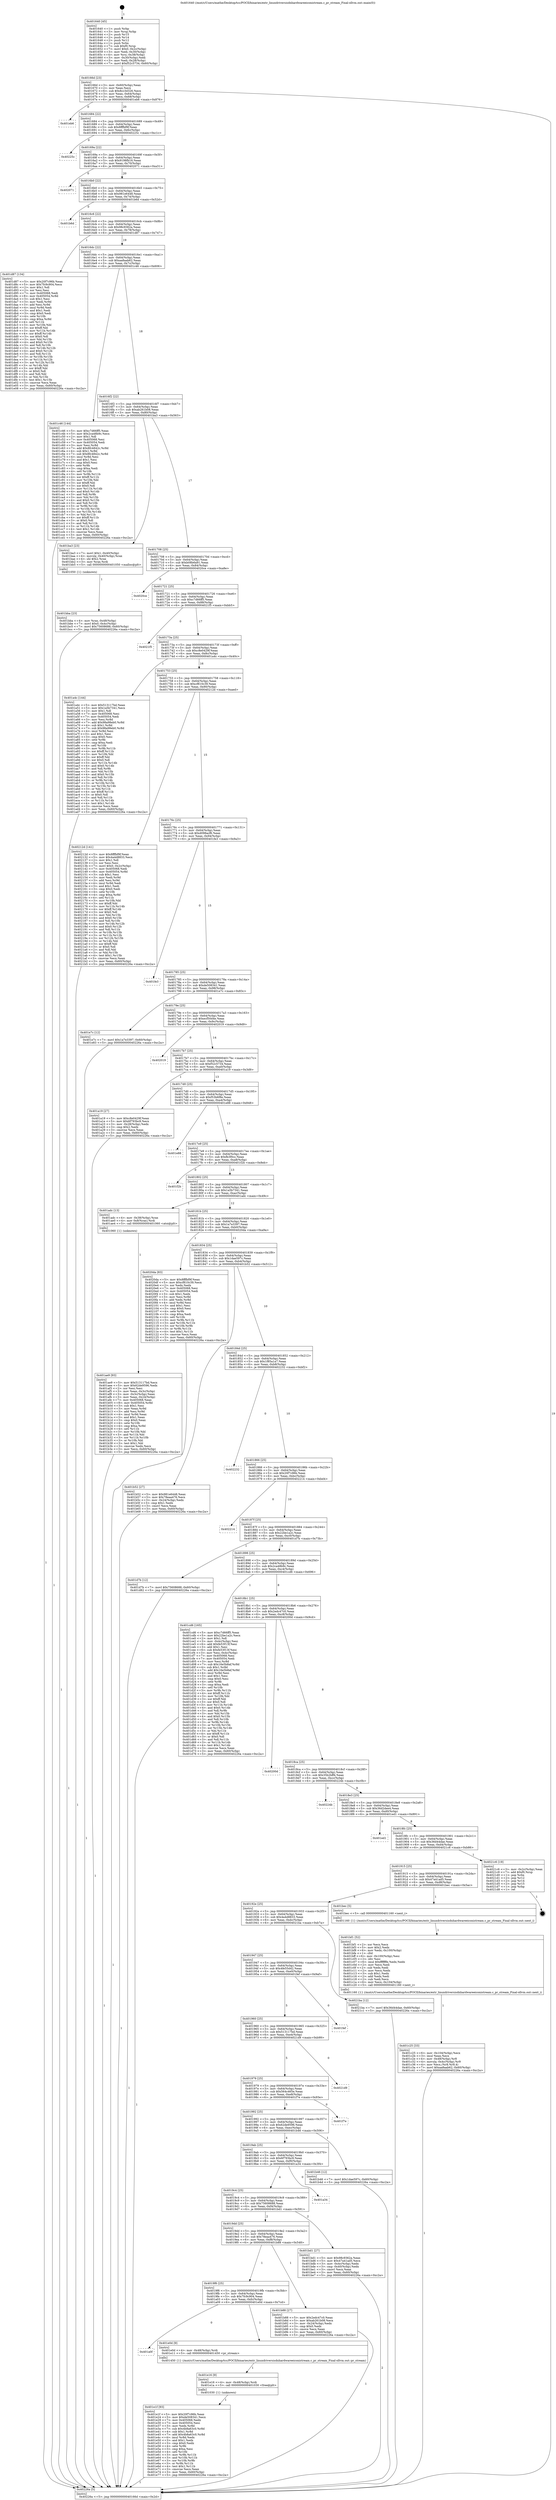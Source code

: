 digraph "0x401640" {
  label = "0x401640 (/mnt/c/Users/mathe/Desktop/tcc/POCII/binaries/extr_linuxdriversisdnhardwareeiconistream.c_pr_stream_Final-ollvm.out::main(0))"
  labelloc = "t"
  node[shape=record]

  Entry [label="",width=0.3,height=0.3,shape=circle,fillcolor=black,style=filled]
  "0x40166d" [label="{
     0x40166d [23]\l
     | [instrs]\l
     &nbsp;&nbsp;0x40166d \<+3\>: mov -0x60(%rbp),%eax\l
     &nbsp;&nbsp;0x401670 \<+2\>: mov %eax,%ecx\l
     &nbsp;&nbsp;0x401672 \<+6\>: sub $0x8cc3d326,%ecx\l
     &nbsp;&nbsp;0x401678 \<+3\>: mov %eax,-0x64(%rbp)\l
     &nbsp;&nbsp;0x40167b \<+3\>: mov %ecx,-0x68(%rbp)\l
     &nbsp;&nbsp;0x40167e \<+6\>: je 0000000000401eb6 \<main+0x876\>\l
  }"]
  "0x401eb6" [label="{
     0x401eb6\l
  }", style=dashed]
  "0x401684" [label="{
     0x401684 [22]\l
     | [instrs]\l
     &nbsp;&nbsp;0x401684 \<+5\>: jmp 0000000000401689 \<main+0x49\>\l
     &nbsp;&nbsp;0x401689 \<+3\>: mov -0x64(%rbp),%eax\l
     &nbsp;&nbsp;0x40168c \<+5\>: sub $0x8fffbf9f,%eax\l
     &nbsp;&nbsp;0x401691 \<+3\>: mov %eax,-0x6c(%rbp)\l
     &nbsp;&nbsp;0x401694 \<+6\>: je 000000000040225c \<main+0xc1c\>\l
  }"]
  Exit [label="",width=0.3,height=0.3,shape=circle,fillcolor=black,style=filled,peripheries=2]
  "0x40225c" [label="{
     0x40225c\l
  }", style=dashed]
  "0x40169a" [label="{
     0x40169a [22]\l
     | [instrs]\l
     &nbsp;&nbsp;0x40169a \<+5\>: jmp 000000000040169f \<main+0x5f\>\l
     &nbsp;&nbsp;0x40169f \<+3\>: mov -0x64(%rbp),%eax\l
     &nbsp;&nbsp;0x4016a2 \<+5\>: sub $0x9198fb16,%eax\l
     &nbsp;&nbsp;0x4016a7 \<+3\>: mov %eax,-0x70(%rbp)\l
     &nbsp;&nbsp;0x4016aa \<+6\>: je 0000000000402071 \<main+0xa31\>\l
  }"]
  "0x401e1f" [label="{
     0x401e1f [93]\l
     | [instrs]\l
     &nbsp;&nbsp;0x401e1f \<+5\>: mov $0x20f7c96b,%eax\l
     &nbsp;&nbsp;0x401e24 \<+5\>: mov $0xde508341,%ecx\l
     &nbsp;&nbsp;0x401e29 \<+7\>: mov 0x405068,%edx\l
     &nbsp;&nbsp;0x401e30 \<+7\>: mov 0x405054,%esi\l
     &nbsp;&nbsp;0x401e37 \<+3\>: mov %edx,%r8d\l
     &nbsp;&nbsp;0x401e3a \<+7\>: sub $0x4b8a63c0,%r8d\l
     &nbsp;&nbsp;0x401e41 \<+4\>: sub $0x1,%r8d\l
     &nbsp;&nbsp;0x401e45 \<+7\>: add $0x4b8a63c0,%r8d\l
     &nbsp;&nbsp;0x401e4c \<+4\>: imul %r8d,%edx\l
     &nbsp;&nbsp;0x401e50 \<+3\>: and $0x1,%edx\l
     &nbsp;&nbsp;0x401e53 \<+3\>: cmp $0x0,%edx\l
     &nbsp;&nbsp;0x401e56 \<+4\>: sete %r9b\l
     &nbsp;&nbsp;0x401e5a \<+3\>: cmp $0xa,%esi\l
     &nbsp;&nbsp;0x401e5d \<+4\>: setl %r10b\l
     &nbsp;&nbsp;0x401e61 \<+3\>: mov %r9b,%r11b\l
     &nbsp;&nbsp;0x401e64 \<+3\>: and %r10b,%r11b\l
     &nbsp;&nbsp;0x401e67 \<+3\>: xor %r10b,%r9b\l
     &nbsp;&nbsp;0x401e6a \<+3\>: or %r9b,%r11b\l
     &nbsp;&nbsp;0x401e6d \<+4\>: test $0x1,%r11b\l
     &nbsp;&nbsp;0x401e71 \<+3\>: cmovne %ecx,%eax\l
     &nbsp;&nbsp;0x401e74 \<+3\>: mov %eax,-0x60(%rbp)\l
     &nbsp;&nbsp;0x401e77 \<+5\>: jmp 000000000040226a \<main+0xc2a\>\l
  }"]
  "0x402071" [label="{
     0x402071\l
  }", style=dashed]
  "0x4016b0" [label="{
     0x4016b0 [22]\l
     | [instrs]\l
     &nbsp;&nbsp;0x4016b0 \<+5\>: jmp 00000000004016b5 \<main+0x75\>\l
     &nbsp;&nbsp;0x4016b5 \<+3\>: mov -0x64(%rbp),%eax\l
     &nbsp;&nbsp;0x4016b8 \<+5\>: sub $0x981e6448,%eax\l
     &nbsp;&nbsp;0x4016bd \<+3\>: mov %eax,-0x74(%rbp)\l
     &nbsp;&nbsp;0x4016c0 \<+6\>: je 0000000000401b6d \<main+0x52d\>\l
  }"]
  "0x401e16" [label="{
     0x401e16 [9]\l
     | [instrs]\l
     &nbsp;&nbsp;0x401e16 \<+4\>: mov -0x48(%rbp),%rdi\l
     &nbsp;&nbsp;0x401e1a \<+5\>: call 0000000000401030 \<free@plt\>\l
     | [calls]\l
     &nbsp;&nbsp;0x401030 \{1\} (unknown)\l
  }"]
  "0x401b6d" [label="{
     0x401b6d\l
  }", style=dashed]
  "0x4016c6" [label="{
     0x4016c6 [22]\l
     | [instrs]\l
     &nbsp;&nbsp;0x4016c6 \<+5\>: jmp 00000000004016cb \<main+0x8b\>\l
     &nbsp;&nbsp;0x4016cb \<+3\>: mov -0x64(%rbp),%eax\l
     &nbsp;&nbsp;0x4016ce \<+5\>: sub $0x98c9362a,%eax\l
     &nbsp;&nbsp;0x4016d3 \<+3\>: mov %eax,-0x78(%rbp)\l
     &nbsp;&nbsp;0x4016d6 \<+6\>: je 0000000000401d87 \<main+0x747\>\l
  }"]
  "0x401a0f" [label="{
     0x401a0f\l
  }", style=dashed]
  "0x401d87" [label="{
     0x401d87 [134]\l
     | [instrs]\l
     &nbsp;&nbsp;0x401d87 \<+5\>: mov $0x20f7c96b,%eax\l
     &nbsp;&nbsp;0x401d8c \<+5\>: mov $0x7fc9c904,%ecx\l
     &nbsp;&nbsp;0x401d91 \<+2\>: mov $0x1,%dl\l
     &nbsp;&nbsp;0x401d93 \<+2\>: xor %esi,%esi\l
     &nbsp;&nbsp;0x401d95 \<+7\>: mov 0x405068,%edi\l
     &nbsp;&nbsp;0x401d9c \<+8\>: mov 0x405054,%r8d\l
     &nbsp;&nbsp;0x401da4 \<+3\>: sub $0x1,%esi\l
     &nbsp;&nbsp;0x401da7 \<+3\>: mov %edi,%r9d\l
     &nbsp;&nbsp;0x401daa \<+3\>: add %esi,%r9d\l
     &nbsp;&nbsp;0x401dad \<+4\>: imul %r9d,%edi\l
     &nbsp;&nbsp;0x401db1 \<+3\>: and $0x1,%edi\l
     &nbsp;&nbsp;0x401db4 \<+3\>: cmp $0x0,%edi\l
     &nbsp;&nbsp;0x401db7 \<+4\>: sete %r10b\l
     &nbsp;&nbsp;0x401dbb \<+4\>: cmp $0xa,%r8d\l
     &nbsp;&nbsp;0x401dbf \<+4\>: setl %r11b\l
     &nbsp;&nbsp;0x401dc3 \<+3\>: mov %r10b,%bl\l
     &nbsp;&nbsp;0x401dc6 \<+3\>: xor $0xff,%bl\l
     &nbsp;&nbsp;0x401dc9 \<+3\>: mov %r11b,%r14b\l
     &nbsp;&nbsp;0x401dcc \<+4\>: xor $0xff,%r14b\l
     &nbsp;&nbsp;0x401dd0 \<+3\>: xor $0x0,%dl\l
     &nbsp;&nbsp;0x401dd3 \<+3\>: mov %bl,%r15b\l
     &nbsp;&nbsp;0x401dd6 \<+4\>: and $0x0,%r15b\l
     &nbsp;&nbsp;0x401dda \<+3\>: and %dl,%r10b\l
     &nbsp;&nbsp;0x401ddd \<+3\>: mov %r14b,%r12b\l
     &nbsp;&nbsp;0x401de0 \<+4\>: and $0x0,%r12b\l
     &nbsp;&nbsp;0x401de4 \<+3\>: and %dl,%r11b\l
     &nbsp;&nbsp;0x401de7 \<+3\>: or %r10b,%r15b\l
     &nbsp;&nbsp;0x401dea \<+3\>: or %r11b,%r12b\l
     &nbsp;&nbsp;0x401ded \<+3\>: xor %r12b,%r15b\l
     &nbsp;&nbsp;0x401df0 \<+3\>: or %r14b,%bl\l
     &nbsp;&nbsp;0x401df3 \<+3\>: xor $0xff,%bl\l
     &nbsp;&nbsp;0x401df6 \<+3\>: or $0x0,%dl\l
     &nbsp;&nbsp;0x401df9 \<+2\>: and %dl,%bl\l
     &nbsp;&nbsp;0x401dfb \<+3\>: or %bl,%r15b\l
     &nbsp;&nbsp;0x401dfe \<+4\>: test $0x1,%r15b\l
     &nbsp;&nbsp;0x401e02 \<+3\>: cmovne %ecx,%eax\l
     &nbsp;&nbsp;0x401e05 \<+3\>: mov %eax,-0x60(%rbp)\l
     &nbsp;&nbsp;0x401e08 \<+5\>: jmp 000000000040226a \<main+0xc2a\>\l
  }"]
  "0x4016dc" [label="{
     0x4016dc [22]\l
     | [instrs]\l
     &nbsp;&nbsp;0x4016dc \<+5\>: jmp 00000000004016e1 \<main+0xa1\>\l
     &nbsp;&nbsp;0x4016e1 \<+3\>: mov -0x64(%rbp),%eax\l
     &nbsp;&nbsp;0x4016e4 \<+5\>: sub $0xaa8aab62,%eax\l
     &nbsp;&nbsp;0x4016e9 \<+3\>: mov %eax,-0x7c(%rbp)\l
     &nbsp;&nbsp;0x4016ec \<+6\>: je 0000000000401c46 \<main+0x606\>\l
  }"]
  "0x401e0d" [label="{
     0x401e0d [9]\l
     | [instrs]\l
     &nbsp;&nbsp;0x401e0d \<+4\>: mov -0x48(%rbp),%rdi\l
     &nbsp;&nbsp;0x401e11 \<+5\>: call 0000000000401450 \<pr_stream\>\l
     | [calls]\l
     &nbsp;&nbsp;0x401450 \{1\} (/mnt/c/Users/mathe/Desktop/tcc/POCII/binaries/extr_linuxdriversisdnhardwareeiconistream.c_pr_stream_Final-ollvm.out::pr_stream)\l
  }"]
  "0x401c46" [label="{
     0x401c46 [144]\l
     | [instrs]\l
     &nbsp;&nbsp;0x401c46 \<+5\>: mov $0xc7d66ff5,%eax\l
     &nbsp;&nbsp;0x401c4b \<+5\>: mov $0x2ca48b9c,%ecx\l
     &nbsp;&nbsp;0x401c50 \<+2\>: mov $0x1,%dl\l
     &nbsp;&nbsp;0x401c52 \<+7\>: mov 0x405068,%esi\l
     &nbsp;&nbsp;0x401c59 \<+7\>: mov 0x405054,%edi\l
     &nbsp;&nbsp;0x401c60 \<+3\>: mov %esi,%r8d\l
     &nbsp;&nbsp;0x401c63 \<+7\>: add $0x8fc4842c,%r8d\l
     &nbsp;&nbsp;0x401c6a \<+4\>: sub $0x1,%r8d\l
     &nbsp;&nbsp;0x401c6e \<+7\>: sub $0x8fc4842c,%r8d\l
     &nbsp;&nbsp;0x401c75 \<+4\>: imul %r8d,%esi\l
     &nbsp;&nbsp;0x401c79 \<+3\>: and $0x1,%esi\l
     &nbsp;&nbsp;0x401c7c \<+3\>: cmp $0x0,%esi\l
     &nbsp;&nbsp;0x401c7f \<+4\>: sete %r9b\l
     &nbsp;&nbsp;0x401c83 \<+3\>: cmp $0xa,%edi\l
     &nbsp;&nbsp;0x401c86 \<+4\>: setl %r10b\l
     &nbsp;&nbsp;0x401c8a \<+3\>: mov %r9b,%r11b\l
     &nbsp;&nbsp;0x401c8d \<+4\>: xor $0xff,%r11b\l
     &nbsp;&nbsp;0x401c91 \<+3\>: mov %r10b,%bl\l
     &nbsp;&nbsp;0x401c94 \<+3\>: xor $0xff,%bl\l
     &nbsp;&nbsp;0x401c97 \<+3\>: xor $0x0,%dl\l
     &nbsp;&nbsp;0x401c9a \<+3\>: mov %r11b,%r14b\l
     &nbsp;&nbsp;0x401c9d \<+4\>: and $0x0,%r14b\l
     &nbsp;&nbsp;0x401ca1 \<+3\>: and %dl,%r9b\l
     &nbsp;&nbsp;0x401ca4 \<+3\>: mov %bl,%r15b\l
     &nbsp;&nbsp;0x401ca7 \<+4\>: and $0x0,%r15b\l
     &nbsp;&nbsp;0x401cab \<+3\>: and %dl,%r10b\l
     &nbsp;&nbsp;0x401cae \<+3\>: or %r9b,%r14b\l
     &nbsp;&nbsp;0x401cb1 \<+3\>: or %r10b,%r15b\l
     &nbsp;&nbsp;0x401cb4 \<+3\>: xor %r15b,%r14b\l
     &nbsp;&nbsp;0x401cb7 \<+3\>: or %bl,%r11b\l
     &nbsp;&nbsp;0x401cba \<+4\>: xor $0xff,%r11b\l
     &nbsp;&nbsp;0x401cbe \<+3\>: or $0x0,%dl\l
     &nbsp;&nbsp;0x401cc1 \<+3\>: and %dl,%r11b\l
     &nbsp;&nbsp;0x401cc4 \<+3\>: or %r11b,%r14b\l
     &nbsp;&nbsp;0x401cc7 \<+4\>: test $0x1,%r14b\l
     &nbsp;&nbsp;0x401ccb \<+3\>: cmovne %ecx,%eax\l
     &nbsp;&nbsp;0x401cce \<+3\>: mov %eax,-0x60(%rbp)\l
     &nbsp;&nbsp;0x401cd1 \<+5\>: jmp 000000000040226a \<main+0xc2a\>\l
  }"]
  "0x4016f2" [label="{
     0x4016f2 [22]\l
     | [instrs]\l
     &nbsp;&nbsp;0x4016f2 \<+5\>: jmp 00000000004016f7 \<main+0xb7\>\l
     &nbsp;&nbsp;0x4016f7 \<+3\>: mov -0x64(%rbp),%eax\l
     &nbsp;&nbsp;0x4016fa \<+5\>: sub $0xab261b08,%eax\l
     &nbsp;&nbsp;0x4016ff \<+3\>: mov %eax,-0x80(%rbp)\l
     &nbsp;&nbsp;0x401702 \<+6\>: je 0000000000401ba3 \<main+0x563\>\l
  }"]
  "0x401c25" [label="{
     0x401c25 [33]\l
     | [instrs]\l
     &nbsp;&nbsp;0x401c25 \<+6\>: mov -0x104(%rbp),%ecx\l
     &nbsp;&nbsp;0x401c2b \<+3\>: imul %eax,%ecx\l
     &nbsp;&nbsp;0x401c2e \<+4\>: mov -0x48(%rbp),%r8\l
     &nbsp;&nbsp;0x401c32 \<+4\>: movslq -0x4c(%rbp),%r9\l
     &nbsp;&nbsp;0x401c36 \<+4\>: mov %ecx,(%r8,%r9,4)\l
     &nbsp;&nbsp;0x401c3a \<+7\>: movl $0xaa8aab62,-0x60(%rbp)\l
     &nbsp;&nbsp;0x401c41 \<+5\>: jmp 000000000040226a \<main+0xc2a\>\l
  }"]
  "0x401ba3" [label="{
     0x401ba3 [23]\l
     | [instrs]\l
     &nbsp;&nbsp;0x401ba3 \<+7\>: movl $0x1,-0x40(%rbp)\l
     &nbsp;&nbsp;0x401baa \<+4\>: movslq -0x40(%rbp),%rax\l
     &nbsp;&nbsp;0x401bae \<+4\>: shl $0x2,%rax\l
     &nbsp;&nbsp;0x401bb2 \<+3\>: mov %rax,%rdi\l
     &nbsp;&nbsp;0x401bb5 \<+5\>: call 0000000000401050 \<malloc@plt\>\l
     | [calls]\l
     &nbsp;&nbsp;0x401050 \{1\} (unknown)\l
  }"]
  "0x401708" [label="{
     0x401708 [25]\l
     | [instrs]\l
     &nbsp;&nbsp;0x401708 \<+5\>: jmp 000000000040170d \<main+0xcd\>\l
     &nbsp;&nbsp;0x40170d \<+3\>: mov -0x64(%rbp),%eax\l
     &nbsp;&nbsp;0x401710 \<+5\>: sub $0xb08b6a91,%eax\l
     &nbsp;&nbsp;0x401715 \<+6\>: mov %eax,-0x84(%rbp)\l
     &nbsp;&nbsp;0x40171b \<+6\>: je 00000000004020ce \<main+0xa8e\>\l
  }"]
  "0x401bf1" [label="{
     0x401bf1 [52]\l
     | [instrs]\l
     &nbsp;&nbsp;0x401bf1 \<+2\>: xor %ecx,%ecx\l
     &nbsp;&nbsp;0x401bf3 \<+5\>: mov $0x2,%edx\l
     &nbsp;&nbsp;0x401bf8 \<+6\>: mov %edx,-0x100(%rbp)\l
     &nbsp;&nbsp;0x401bfe \<+1\>: cltd\l
     &nbsp;&nbsp;0x401bff \<+6\>: mov -0x100(%rbp),%esi\l
     &nbsp;&nbsp;0x401c05 \<+2\>: idiv %esi\l
     &nbsp;&nbsp;0x401c07 \<+6\>: imul $0xfffffffe,%edx,%edx\l
     &nbsp;&nbsp;0x401c0d \<+2\>: mov %ecx,%edi\l
     &nbsp;&nbsp;0x401c0f \<+2\>: sub %edx,%edi\l
     &nbsp;&nbsp;0x401c11 \<+2\>: mov %ecx,%edx\l
     &nbsp;&nbsp;0x401c13 \<+3\>: sub $0x1,%edx\l
     &nbsp;&nbsp;0x401c16 \<+2\>: add %edx,%edi\l
     &nbsp;&nbsp;0x401c18 \<+2\>: sub %edi,%ecx\l
     &nbsp;&nbsp;0x401c1a \<+6\>: mov %ecx,-0x104(%rbp)\l
     &nbsp;&nbsp;0x401c20 \<+5\>: call 0000000000401160 \<next_i\>\l
     | [calls]\l
     &nbsp;&nbsp;0x401160 \{1\} (/mnt/c/Users/mathe/Desktop/tcc/POCII/binaries/extr_linuxdriversisdnhardwareeiconistream.c_pr_stream_Final-ollvm.out::next_i)\l
  }"]
  "0x4020ce" [label="{
     0x4020ce\l
  }", style=dashed]
  "0x401721" [label="{
     0x401721 [25]\l
     | [instrs]\l
     &nbsp;&nbsp;0x401721 \<+5\>: jmp 0000000000401726 \<main+0xe6\>\l
     &nbsp;&nbsp;0x401726 \<+3\>: mov -0x64(%rbp),%eax\l
     &nbsp;&nbsp;0x401729 \<+5\>: sub $0xc7d66ff5,%eax\l
     &nbsp;&nbsp;0x40172e \<+6\>: mov %eax,-0x88(%rbp)\l
     &nbsp;&nbsp;0x401734 \<+6\>: je 00000000004021f5 \<main+0xbb5\>\l
  }"]
  "0x401bba" [label="{
     0x401bba [23]\l
     | [instrs]\l
     &nbsp;&nbsp;0x401bba \<+4\>: mov %rax,-0x48(%rbp)\l
     &nbsp;&nbsp;0x401bbe \<+7\>: movl $0x0,-0x4c(%rbp)\l
     &nbsp;&nbsp;0x401bc5 \<+7\>: movl $0x75608688,-0x60(%rbp)\l
     &nbsp;&nbsp;0x401bcc \<+5\>: jmp 000000000040226a \<main+0xc2a\>\l
  }"]
  "0x4021f5" [label="{
     0x4021f5\l
  }", style=dashed]
  "0x40173a" [label="{
     0x40173a [25]\l
     | [instrs]\l
     &nbsp;&nbsp;0x40173a \<+5\>: jmp 000000000040173f \<main+0xff\>\l
     &nbsp;&nbsp;0x40173f \<+3\>: mov -0x64(%rbp),%eax\l
     &nbsp;&nbsp;0x401742 \<+5\>: sub $0xc8e0429f,%eax\l
     &nbsp;&nbsp;0x401747 \<+6\>: mov %eax,-0x8c(%rbp)\l
     &nbsp;&nbsp;0x40174d \<+6\>: je 0000000000401a4c \<main+0x40c\>\l
  }"]
  "0x4019f6" [label="{
     0x4019f6 [25]\l
     | [instrs]\l
     &nbsp;&nbsp;0x4019f6 \<+5\>: jmp 00000000004019fb \<main+0x3bb\>\l
     &nbsp;&nbsp;0x4019fb \<+3\>: mov -0x64(%rbp),%eax\l
     &nbsp;&nbsp;0x4019fe \<+5\>: sub $0x7fc9c904,%eax\l
     &nbsp;&nbsp;0x401a03 \<+6\>: mov %eax,-0xfc(%rbp)\l
     &nbsp;&nbsp;0x401a09 \<+6\>: je 0000000000401e0d \<main+0x7cd\>\l
  }"]
  "0x401a4c" [label="{
     0x401a4c [144]\l
     | [instrs]\l
     &nbsp;&nbsp;0x401a4c \<+5\>: mov $0x513117bd,%eax\l
     &nbsp;&nbsp;0x401a51 \<+5\>: mov $0x1a5b7341,%ecx\l
     &nbsp;&nbsp;0x401a56 \<+2\>: mov $0x1,%dl\l
     &nbsp;&nbsp;0x401a58 \<+7\>: mov 0x405068,%esi\l
     &nbsp;&nbsp;0x401a5f \<+7\>: mov 0x405054,%edi\l
     &nbsp;&nbsp;0x401a66 \<+3\>: mov %esi,%r8d\l
     &nbsp;&nbsp;0x401a69 \<+7\>: add $0x98a98eb0,%r8d\l
     &nbsp;&nbsp;0x401a70 \<+4\>: sub $0x1,%r8d\l
     &nbsp;&nbsp;0x401a74 \<+7\>: sub $0x98a98eb0,%r8d\l
     &nbsp;&nbsp;0x401a7b \<+4\>: imul %r8d,%esi\l
     &nbsp;&nbsp;0x401a7f \<+3\>: and $0x1,%esi\l
     &nbsp;&nbsp;0x401a82 \<+3\>: cmp $0x0,%esi\l
     &nbsp;&nbsp;0x401a85 \<+4\>: sete %r9b\l
     &nbsp;&nbsp;0x401a89 \<+3\>: cmp $0xa,%edi\l
     &nbsp;&nbsp;0x401a8c \<+4\>: setl %r10b\l
     &nbsp;&nbsp;0x401a90 \<+3\>: mov %r9b,%r11b\l
     &nbsp;&nbsp;0x401a93 \<+4\>: xor $0xff,%r11b\l
     &nbsp;&nbsp;0x401a97 \<+3\>: mov %r10b,%bl\l
     &nbsp;&nbsp;0x401a9a \<+3\>: xor $0xff,%bl\l
     &nbsp;&nbsp;0x401a9d \<+3\>: xor $0x0,%dl\l
     &nbsp;&nbsp;0x401aa0 \<+3\>: mov %r11b,%r14b\l
     &nbsp;&nbsp;0x401aa3 \<+4\>: and $0x0,%r14b\l
     &nbsp;&nbsp;0x401aa7 \<+3\>: and %dl,%r9b\l
     &nbsp;&nbsp;0x401aaa \<+3\>: mov %bl,%r15b\l
     &nbsp;&nbsp;0x401aad \<+4\>: and $0x0,%r15b\l
     &nbsp;&nbsp;0x401ab1 \<+3\>: and %dl,%r10b\l
     &nbsp;&nbsp;0x401ab4 \<+3\>: or %r9b,%r14b\l
     &nbsp;&nbsp;0x401ab7 \<+3\>: or %r10b,%r15b\l
     &nbsp;&nbsp;0x401aba \<+3\>: xor %r15b,%r14b\l
     &nbsp;&nbsp;0x401abd \<+3\>: or %bl,%r11b\l
     &nbsp;&nbsp;0x401ac0 \<+4\>: xor $0xff,%r11b\l
     &nbsp;&nbsp;0x401ac4 \<+3\>: or $0x0,%dl\l
     &nbsp;&nbsp;0x401ac7 \<+3\>: and %dl,%r11b\l
     &nbsp;&nbsp;0x401aca \<+3\>: or %r11b,%r14b\l
     &nbsp;&nbsp;0x401acd \<+4\>: test $0x1,%r14b\l
     &nbsp;&nbsp;0x401ad1 \<+3\>: cmovne %ecx,%eax\l
     &nbsp;&nbsp;0x401ad4 \<+3\>: mov %eax,-0x60(%rbp)\l
     &nbsp;&nbsp;0x401ad7 \<+5\>: jmp 000000000040226a \<main+0xc2a\>\l
  }"]
  "0x401753" [label="{
     0x401753 [25]\l
     | [instrs]\l
     &nbsp;&nbsp;0x401753 \<+5\>: jmp 0000000000401758 \<main+0x118\>\l
     &nbsp;&nbsp;0x401758 \<+3\>: mov -0x64(%rbp),%eax\l
     &nbsp;&nbsp;0x40175b \<+5\>: sub $0xcf810c39,%eax\l
     &nbsp;&nbsp;0x401760 \<+6\>: mov %eax,-0x90(%rbp)\l
     &nbsp;&nbsp;0x401766 \<+6\>: je 000000000040212d \<main+0xaed\>\l
  }"]
  "0x401b88" [label="{
     0x401b88 [27]\l
     | [instrs]\l
     &nbsp;&nbsp;0x401b88 \<+5\>: mov $0x2edc47c0,%eax\l
     &nbsp;&nbsp;0x401b8d \<+5\>: mov $0xab261b08,%ecx\l
     &nbsp;&nbsp;0x401b92 \<+3\>: mov -0x24(%rbp),%edx\l
     &nbsp;&nbsp;0x401b95 \<+3\>: cmp $0x0,%edx\l
     &nbsp;&nbsp;0x401b98 \<+3\>: cmove %ecx,%eax\l
     &nbsp;&nbsp;0x401b9b \<+3\>: mov %eax,-0x60(%rbp)\l
     &nbsp;&nbsp;0x401b9e \<+5\>: jmp 000000000040226a \<main+0xc2a\>\l
  }"]
  "0x40212d" [label="{
     0x40212d [141]\l
     | [instrs]\l
     &nbsp;&nbsp;0x40212d \<+5\>: mov $0x8fffbf9f,%eax\l
     &nbsp;&nbsp;0x402132 \<+5\>: mov $0x4a4d8833,%ecx\l
     &nbsp;&nbsp;0x402137 \<+2\>: mov $0x1,%dl\l
     &nbsp;&nbsp;0x402139 \<+2\>: xor %esi,%esi\l
     &nbsp;&nbsp;0x40213b \<+7\>: movl $0x0,-0x2c(%rbp)\l
     &nbsp;&nbsp;0x402142 \<+7\>: mov 0x405068,%edi\l
     &nbsp;&nbsp;0x402149 \<+8\>: mov 0x405054,%r8d\l
     &nbsp;&nbsp;0x402151 \<+3\>: sub $0x1,%esi\l
     &nbsp;&nbsp;0x402154 \<+3\>: mov %edi,%r9d\l
     &nbsp;&nbsp;0x402157 \<+3\>: add %esi,%r9d\l
     &nbsp;&nbsp;0x40215a \<+4\>: imul %r9d,%edi\l
     &nbsp;&nbsp;0x40215e \<+3\>: and $0x1,%edi\l
     &nbsp;&nbsp;0x402161 \<+3\>: cmp $0x0,%edi\l
     &nbsp;&nbsp;0x402164 \<+4\>: sete %r10b\l
     &nbsp;&nbsp;0x402168 \<+4\>: cmp $0xa,%r8d\l
     &nbsp;&nbsp;0x40216c \<+4\>: setl %r11b\l
     &nbsp;&nbsp;0x402170 \<+3\>: mov %r10b,%bl\l
     &nbsp;&nbsp;0x402173 \<+3\>: xor $0xff,%bl\l
     &nbsp;&nbsp;0x402176 \<+3\>: mov %r11b,%r14b\l
     &nbsp;&nbsp;0x402179 \<+4\>: xor $0xff,%r14b\l
     &nbsp;&nbsp;0x40217d \<+3\>: xor $0x0,%dl\l
     &nbsp;&nbsp;0x402180 \<+3\>: mov %bl,%r15b\l
     &nbsp;&nbsp;0x402183 \<+4\>: and $0x0,%r15b\l
     &nbsp;&nbsp;0x402187 \<+3\>: and %dl,%r10b\l
     &nbsp;&nbsp;0x40218a \<+3\>: mov %r14b,%r12b\l
     &nbsp;&nbsp;0x40218d \<+4\>: and $0x0,%r12b\l
     &nbsp;&nbsp;0x402191 \<+3\>: and %dl,%r11b\l
     &nbsp;&nbsp;0x402194 \<+3\>: or %r10b,%r15b\l
     &nbsp;&nbsp;0x402197 \<+3\>: or %r11b,%r12b\l
     &nbsp;&nbsp;0x40219a \<+3\>: xor %r12b,%r15b\l
     &nbsp;&nbsp;0x40219d \<+3\>: or %r14b,%bl\l
     &nbsp;&nbsp;0x4021a0 \<+3\>: xor $0xff,%bl\l
     &nbsp;&nbsp;0x4021a3 \<+3\>: or $0x0,%dl\l
     &nbsp;&nbsp;0x4021a6 \<+2\>: and %dl,%bl\l
     &nbsp;&nbsp;0x4021a8 \<+3\>: or %bl,%r15b\l
     &nbsp;&nbsp;0x4021ab \<+4\>: test $0x1,%r15b\l
     &nbsp;&nbsp;0x4021af \<+3\>: cmovne %ecx,%eax\l
     &nbsp;&nbsp;0x4021b2 \<+3\>: mov %eax,-0x60(%rbp)\l
     &nbsp;&nbsp;0x4021b5 \<+5\>: jmp 000000000040226a \<main+0xc2a\>\l
  }"]
  "0x40176c" [label="{
     0x40176c [25]\l
     | [instrs]\l
     &nbsp;&nbsp;0x40176c \<+5\>: jmp 0000000000401771 \<main+0x131\>\l
     &nbsp;&nbsp;0x401771 \<+3\>: mov -0x64(%rbp),%eax\l
     &nbsp;&nbsp;0x401774 \<+5\>: sub $0xd098acf6,%eax\l
     &nbsp;&nbsp;0x401779 \<+6\>: mov %eax,-0x94(%rbp)\l
     &nbsp;&nbsp;0x40177f \<+6\>: je 0000000000401fe3 \<main+0x9a3\>\l
  }"]
  "0x4019dd" [label="{
     0x4019dd [25]\l
     | [instrs]\l
     &nbsp;&nbsp;0x4019dd \<+5\>: jmp 00000000004019e2 \<main+0x3a2\>\l
     &nbsp;&nbsp;0x4019e2 \<+3\>: mov -0x64(%rbp),%eax\l
     &nbsp;&nbsp;0x4019e5 \<+5\>: sub $0x78eaa476,%eax\l
     &nbsp;&nbsp;0x4019ea \<+6\>: mov %eax,-0xf8(%rbp)\l
     &nbsp;&nbsp;0x4019f0 \<+6\>: je 0000000000401b88 \<main+0x548\>\l
  }"]
  "0x401fe3" [label="{
     0x401fe3\l
  }", style=dashed]
  "0x401785" [label="{
     0x401785 [25]\l
     | [instrs]\l
     &nbsp;&nbsp;0x401785 \<+5\>: jmp 000000000040178a \<main+0x14a\>\l
     &nbsp;&nbsp;0x40178a \<+3\>: mov -0x64(%rbp),%eax\l
     &nbsp;&nbsp;0x40178d \<+5\>: sub $0xde508341,%eax\l
     &nbsp;&nbsp;0x401792 \<+6\>: mov %eax,-0x98(%rbp)\l
     &nbsp;&nbsp;0x401798 \<+6\>: je 0000000000401e7c \<main+0x83c\>\l
  }"]
  "0x401bd1" [label="{
     0x401bd1 [27]\l
     | [instrs]\l
     &nbsp;&nbsp;0x401bd1 \<+5\>: mov $0x98c9362a,%eax\l
     &nbsp;&nbsp;0x401bd6 \<+5\>: mov $0x47a41ad5,%ecx\l
     &nbsp;&nbsp;0x401bdb \<+3\>: mov -0x4c(%rbp),%edx\l
     &nbsp;&nbsp;0x401bde \<+3\>: cmp -0x40(%rbp),%edx\l
     &nbsp;&nbsp;0x401be1 \<+3\>: cmovl %ecx,%eax\l
     &nbsp;&nbsp;0x401be4 \<+3\>: mov %eax,-0x60(%rbp)\l
     &nbsp;&nbsp;0x401be7 \<+5\>: jmp 000000000040226a \<main+0xc2a\>\l
  }"]
  "0x401e7c" [label="{
     0x401e7c [12]\l
     | [instrs]\l
     &nbsp;&nbsp;0x401e7c \<+7\>: movl $0x1a7e3397,-0x60(%rbp)\l
     &nbsp;&nbsp;0x401e83 \<+5\>: jmp 000000000040226a \<main+0xc2a\>\l
  }"]
  "0x40179e" [label="{
     0x40179e [25]\l
     | [instrs]\l
     &nbsp;&nbsp;0x40179e \<+5\>: jmp 00000000004017a3 \<main+0x163\>\l
     &nbsp;&nbsp;0x4017a3 \<+3\>: mov -0x64(%rbp),%eax\l
     &nbsp;&nbsp;0x4017a6 \<+5\>: sub $0xecf50d4e,%eax\l
     &nbsp;&nbsp;0x4017ab \<+6\>: mov %eax,-0x9c(%rbp)\l
     &nbsp;&nbsp;0x4017b1 \<+6\>: je 0000000000402019 \<main+0x9d9\>\l
  }"]
  "0x4019c4" [label="{
     0x4019c4 [25]\l
     | [instrs]\l
     &nbsp;&nbsp;0x4019c4 \<+5\>: jmp 00000000004019c9 \<main+0x389\>\l
     &nbsp;&nbsp;0x4019c9 \<+3\>: mov -0x64(%rbp),%eax\l
     &nbsp;&nbsp;0x4019cc \<+5\>: sub $0x75608688,%eax\l
     &nbsp;&nbsp;0x4019d1 \<+6\>: mov %eax,-0xf4(%rbp)\l
     &nbsp;&nbsp;0x4019d7 \<+6\>: je 0000000000401bd1 \<main+0x591\>\l
  }"]
  "0x402019" [label="{
     0x402019\l
  }", style=dashed]
  "0x4017b7" [label="{
     0x4017b7 [25]\l
     | [instrs]\l
     &nbsp;&nbsp;0x4017b7 \<+5\>: jmp 00000000004017bc \<main+0x17c\>\l
     &nbsp;&nbsp;0x4017bc \<+3\>: mov -0x64(%rbp),%eax\l
     &nbsp;&nbsp;0x4017bf \<+5\>: sub $0xf52c5734,%eax\l
     &nbsp;&nbsp;0x4017c4 \<+6\>: mov %eax,-0xa0(%rbp)\l
     &nbsp;&nbsp;0x4017ca \<+6\>: je 0000000000401a19 \<main+0x3d9\>\l
  }"]
  "0x401a34" [label="{
     0x401a34\l
  }", style=dashed]
  "0x401a19" [label="{
     0x401a19 [27]\l
     | [instrs]\l
     &nbsp;&nbsp;0x401a19 \<+5\>: mov $0xc8e0429f,%eax\l
     &nbsp;&nbsp;0x401a1e \<+5\>: mov $0x6f793bc9,%ecx\l
     &nbsp;&nbsp;0x401a23 \<+3\>: mov -0x28(%rbp),%edx\l
     &nbsp;&nbsp;0x401a26 \<+3\>: cmp $0x2,%edx\l
     &nbsp;&nbsp;0x401a29 \<+3\>: cmovne %ecx,%eax\l
     &nbsp;&nbsp;0x401a2c \<+3\>: mov %eax,-0x60(%rbp)\l
     &nbsp;&nbsp;0x401a2f \<+5\>: jmp 000000000040226a \<main+0xc2a\>\l
  }"]
  "0x4017d0" [label="{
     0x4017d0 [25]\l
     | [instrs]\l
     &nbsp;&nbsp;0x4017d0 \<+5\>: jmp 00000000004017d5 \<main+0x195\>\l
     &nbsp;&nbsp;0x4017d5 \<+3\>: mov -0x64(%rbp),%eax\l
     &nbsp;&nbsp;0x4017d8 \<+5\>: sub $0xf53b6f8e,%eax\l
     &nbsp;&nbsp;0x4017dd \<+6\>: mov %eax,-0xa4(%rbp)\l
     &nbsp;&nbsp;0x4017e3 \<+6\>: je 0000000000401e88 \<main+0x848\>\l
  }"]
  "0x40226a" [label="{
     0x40226a [5]\l
     | [instrs]\l
     &nbsp;&nbsp;0x40226a \<+5\>: jmp 000000000040166d \<main+0x2d\>\l
  }"]
  "0x401640" [label="{
     0x401640 [45]\l
     | [instrs]\l
     &nbsp;&nbsp;0x401640 \<+1\>: push %rbp\l
     &nbsp;&nbsp;0x401641 \<+3\>: mov %rsp,%rbp\l
     &nbsp;&nbsp;0x401644 \<+2\>: push %r15\l
     &nbsp;&nbsp;0x401646 \<+2\>: push %r14\l
     &nbsp;&nbsp;0x401648 \<+2\>: push %r12\l
     &nbsp;&nbsp;0x40164a \<+1\>: push %rbx\l
     &nbsp;&nbsp;0x40164b \<+7\>: sub $0xf0,%rsp\l
     &nbsp;&nbsp;0x401652 \<+7\>: movl $0x0,-0x2c(%rbp)\l
     &nbsp;&nbsp;0x401659 \<+3\>: mov %edi,-0x30(%rbp)\l
     &nbsp;&nbsp;0x40165c \<+4\>: mov %rsi,-0x38(%rbp)\l
     &nbsp;&nbsp;0x401660 \<+3\>: mov -0x30(%rbp),%edi\l
     &nbsp;&nbsp;0x401663 \<+3\>: mov %edi,-0x28(%rbp)\l
     &nbsp;&nbsp;0x401666 \<+7\>: movl $0xf52c5734,-0x60(%rbp)\l
  }"]
  "0x4019ab" [label="{
     0x4019ab [25]\l
     | [instrs]\l
     &nbsp;&nbsp;0x4019ab \<+5\>: jmp 00000000004019b0 \<main+0x370\>\l
     &nbsp;&nbsp;0x4019b0 \<+3\>: mov -0x64(%rbp),%eax\l
     &nbsp;&nbsp;0x4019b3 \<+5\>: sub $0x6f793bc9,%eax\l
     &nbsp;&nbsp;0x4019b8 \<+6\>: mov %eax,-0xf0(%rbp)\l
     &nbsp;&nbsp;0x4019be \<+6\>: je 0000000000401a34 \<main+0x3f4\>\l
  }"]
  "0x401e88" [label="{
     0x401e88\l
  }", style=dashed]
  "0x4017e9" [label="{
     0x4017e9 [25]\l
     | [instrs]\l
     &nbsp;&nbsp;0x4017e9 \<+5\>: jmp 00000000004017ee \<main+0x1ae\>\l
     &nbsp;&nbsp;0x4017ee \<+3\>: mov -0x64(%rbp),%eax\l
     &nbsp;&nbsp;0x4017f1 \<+5\>: sub $0xfb3f0cc,%eax\l
     &nbsp;&nbsp;0x4017f6 \<+6\>: mov %eax,-0xa8(%rbp)\l
     &nbsp;&nbsp;0x4017fc \<+6\>: je 0000000000401f2b \<main+0x8eb\>\l
  }"]
  "0x401b46" [label="{
     0x401b46 [12]\l
     | [instrs]\l
     &nbsp;&nbsp;0x401b46 \<+7\>: movl $0x1dae597c,-0x60(%rbp)\l
     &nbsp;&nbsp;0x401b4d \<+5\>: jmp 000000000040226a \<main+0xc2a\>\l
  }"]
  "0x401f2b" [label="{
     0x401f2b\l
  }", style=dashed]
  "0x401802" [label="{
     0x401802 [25]\l
     | [instrs]\l
     &nbsp;&nbsp;0x401802 \<+5\>: jmp 0000000000401807 \<main+0x1c7\>\l
     &nbsp;&nbsp;0x401807 \<+3\>: mov -0x64(%rbp),%eax\l
     &nbsp;&nbsp;0x40180a \<+5\>: sub $0x1a5b7341,%eax\l
     &nbsp;&nbsp;0x40180f \<+6\>: mov %eax,-0xac(%rbp)\l
     &nbsp;&nbsp;0x401815 \<+6\>: je 0000000000401adc \<main+0x49c\>\l
  }"]
  "0x401992" [label="{
     0x401992 [25]\l
     | [instrs]\l
     &nbsp;&nbsp;0x401992 \<+5\>: jmp 0000000000401997 \<main+0x357\>\l
     &nbsp;&nbsp;0x401997 \<+3\>: mov -0x64(%rbp),%eax\l
     &nbsp;&nbsp;0x40199a \<+5\>: sub $0x62de9596,%eax\l
     &nbsp;&nbsp;0x40199f \<+6\>: mov %eax,-0xec(%rbp)\l
     &nbsp;&nbsp;0x4019a5 \<+6\>: je 0000000000401b46 \<main+0x506\>\l
  }"]
  "0x401adc" [label="{
     0x401adc [13]\l
     | [instrs]\l
     &nbsp;&nbsp;0x401adc \<+4\>: mov -0x38(%rbp),%rax\l
     &nbsp;&nbsp;0x401ae0 \<+4\>: mov 0x8(%rax),%rdi\l
     &nbsp;&nbsp;0x401ae4 \<+5\>: call 0000000000401060 \<atoi@plt\>\l
     | [calls]\l
     &nbsp;&nbsp;0x401060 \{1\} (unknown)\l
  }"]
  "0x40181b" [label="{
     0x40181b [25]\l
     | [instrs]\l
     &nbsp;&nbsp;0x40181b \<+5\>: jmp 0000000000401820 \<main+0x1e0\>\l
     &nbsp;&nbsp;0x401820 \<+3\>: mov -0x64(%rbp),%eax\l
     &nbsp;&nbsp;0x401823 \<+5\>: sub $0x1a7e3397,%eax\l
     &nbsp;&nbsp;0x401828 \<+6\>: mov %eax,-0xb0(%rbp)\l
     &nbsp;&nbsp;0x40182e \<+6\>: je 00000000004020da \<main+0xa9a\>\l
  }"]
  "0x401ae9" [label="{
     0x401ae9 [93]\l
     | [instrs]\l
     &nbsp;&nbsp;0x401ae9 \<+5\>: mov $0x513117bd,%ecx\l
     &nbsp;&nbsp;0x401aee \<+5\>: mov $0x62de9596,%edx\l
     &nbsp;&nbsp;0x401af3 \<+2\>: xor %esi,%esi\l
     &nbsp;&nbsp;0x401af5 \<+3\>: mov %eax,-0x3c(%rbp)\l
     &nbsp;&nbsp;0x401af8 \<+3\>: mov -0x3c(%rbp),%eax\l
     &nbsp;&nbsp;0x401afb \<+3\>: mov %eax,-0x24(%rbp)\l
     &nbsp;&nbsp;0x401afe \<+7\>: mov 0x405068,%eax\l
     &nbsp;&nbsp;0x401b05 \<+8\>: mov 0x405054,%r8d\l
     &nbsp;&nbsp;0x401b0d \<+3\>: sub $0x1,%esi\l
     &nbsp;&nbsp;0x401b10 \<+3\>: mov %eax,%r9d\l
     &nbsp;&nbsp;0x401b13 \<+3\>: add %esi,%r9d\l
     &nbsp;&nbsp;0x401b16 \<+4\>: imul %r9d,%eax\l
     &nbsp;&nbsp;0x401b1a \<+3\>: and $0x1,%eax\l
     &nbsp;&nbsp;0x401b1d \<+3\>: cmp $0x0,%eax\l
     &nbsp;&nbsp;0x401b20 \<+4\>: sete %r10b\l
     &nbsp;&nbsp;0x401b24 \<+4\>: cmp $0xa,%r8d\l
     &nbsp;&nbsp;0x401b28 \<+4\>: setl %r11b\l
     &nbsp;&nbsp;0x401b2c \<+3\>: mov %r10b,%bl\l
     &nbsp;&nbsp;0x401b2f \<+3\>: and %r11b,%bl\l
     &nbsp;&nbsp;0x401b32 \<+3\>: xor %r11b,%r10b\l
     &nbsp;&nbsp;0x401b35 \<+3\>: or %r10b,%bl\l
     &nbsp;&nbsp;0x401b38 \<+3\>: test $0x1,%bl\l
     &nbsp;&nbsp;0x401b3b \<+3\>: cmovne %edx,%ecx\l
     &nbsp;&nbsp;0x401b3e \<+3\>: mov %ecx,-0x60(%rbp)\l
     &nbsp;&nbsp;0x401b41 \<+5\>: jmp 000000000040226a \<main+0xc2a\>\l
  }"]
  "0x401f7e" [label="{
     0x401f7e\l
  }", style=dashed]
  "0x4020da" [label="{
     0x4020da [83]\l
     | [instrs]\l
     &nbsp;&nbsp;0x4020da \<+5\>: mov $0x8fffbf9f,%eax\l
     &nbsp;&nbsp;0x4020df \<+5\>: mov $0xcf810c39,%ecx\l
     &nbsp;&nbsp;0x4020e4 \<+2\>: xor %edx,%edx\l
     &nbsp;&nbsp;0x4020e6 \<+7\>: mov 0x405068,%esi\l
     &nbsp;&nbsp;0x4020ed \<+7\>: mov 0x405054,%edi\l
     &nbsp;&nbsp;0x4020f4 \<+3\>: sub $0x1,%edx\l
     &nbsp;&nbsp;0x4020f7 \<+3\>: mov %esi,%r8d\l
     &nbsp;&nbsp;0x4020fa \<+3\>: add %edx,%r8d\l
     &nbsp;&nbsp;0x4020fd \<+4\>: imul %r8d,%esi\l
     &nbsp;&nbsp;0x402101 \<+3\>: and $0x1,%esi\l
     &nbsp;&nbsp;0x402104 \<+3\>: cmp $0x0,%esi\l
     &nbsp;&nbsp;0x402107 \<+4\>: sete %r9b\l
     &nbsp;&nbsp;0x40210b \<+3\>: cmp $0xa,%edi\l
     &nbsp;&nbsp;0x40210e \<+4\>: setl %r10b\l
     &nbsp;&nbsp;0x402112 \<+3\>: mov %r9b,%r11b\l
     &nbsp;&nbsp;0x402115 \<+3\>: and %r10b,%r11b\l
     &nbsp;&nbsp;0x402118 \<+3\>: xor %r10b,%r9b\l
     &nbsp;&nbsp;0x40211b \<+3\>: or %r9b,%r11b\l
     &nbsp;&nbsp;0x40211e \<+4\>: test $0x1,%r11b\l
     &nbsp;&nbsp;0x402122 \<+3\>: cmovne %ecx,%eax\l
     &nbsp;&nbsp;0x402125 \<+3\>: mov %eax,-0x60(%rbp)\l
     &nbsp;&nbsp;0x402128 \<+5\>: jmp 000000000040226a \<main+0xc2a\>\l
  }"]
  "0x401834" [label="{
     0x401834 [25]\l
     | [instrs]\l
     &nbsp;&nbsp;0x401834 \<+5\>: jmp 0000000000401839 \<main+0x1f9\>\l
     &nbsp;&nbsp;0x401839 \<+3\>: mov -0x64(%rbp),%eax\l
     &nbsp;&nbsp;0x40183c \<+5\>: sub $0x1dae597c,%eax\l
     &nbsp;&nbsp;0x401841 \<+6\>: mov %eax,-0xb4(%rbp)\l
     &nbsp;&nbsp;0x401847 \<+6\>: je 0000000000401b52 \<main+0x512\>\l
  }"]
  "0x401979" [label="{
     0x401979 [25]\l
     | [instrs]\l
     &nbsp;&nbsp;0x401979 \<+5\>: jmp 000000000040197e \<main+0x33e\>\l
     &nbsp;&nbsp;0x40197e \<+3\>: mov -0x64(%rbp),%eax\l
     &nbsp;&nbsp;0x401981 \<+5\>: sub $0x564c465e,%eax\l
     &nbsp;&nbsp;0x401986 \<+6\>: mov %eax,-0xe8(%rbp)\l
     &nbsp;&nbsp;0x40198c \<+6\>: je 0000000000401f7e \<main+0x93e\>\l
  }"]
  "0x401b52" [label="{
     0x401b52 [27]\l
     | [instrs]\l
     &nbsp;&nbsp;0x401b52 \<+5\>: mov $0x981e6448,%eax\l
     &nbsp;&nbsp;0x401b57 \<+5\>: mov $0x78eaa476,%ecx\l
     &nbsp;&nbsp;0x401b5c \<+3\>: mov -0x24(%rbp),%edx\l
     &nbsp;&nbsp;0x401b5f \<+3\>: cmp $0x1,%edx\l
     &nbsp;&nbsp;0x401b62 \<+3\>: cmovl %ecx,%eax\l
     &nbsp;&nbsp;0x401b65 \<+3\>: mov %eax,-0x60(%rbp)\l
     &nbsp;&nbsp;0x401b68 \<+5\>: jmp 000000000040226a \<main+0xc2a\>\l
  }"]
  "0x40184d" [label="{
     0x40184d [25]\l
     | [instrs]\l
     &nbsp;&nbsp;0x40184d \<+5\>: jmp 0000000000401852 \<main+0x212\>\l
     &nbsp;&nbsp;0x401852 \<+3\>: mov -0x64(%rbp),%eax\l
     &nbsp;&nbsp;0x401855 \<+5\>: sub $0x1f85a1a7,%eax\l
     &nbsp;&nbsp;0x40185a \<+6\>: mov %eax,-0xb8(%rbp)\l
     &nbsp;&nbsp;0x401860 \<+6\>: je 0000000000402232 \<main+0xbf2\>\l
  }"]
  "0x4021d9" [label="{
     0x4021d9\l
  }", style=dashed]
  "0x402232" [label="{
     0x402232\l
  }", style=dashed]
  "0x401866" [label="{
     0x401866 [25]\l
     | [instrs]\l
     &nbsp;&nbsp;0x401866 \<+5\>: jmp 000000000040186b \<main+0x22b\>\l
     &nbsp;&nbsp;0x40186b \<+3\>: mov -0x64(%rbp),%eax\l
     &nbsp;&nbsp;0x40186e \<+5\>: sub $0x20f7c96b,%eax\l
     &nbsp;&nbsp;0x401873 \<+6\>: mov %eax,-0xbc(%rbp)\l
     &nbsp;&nbsp;0x401879 \<+6\>: je 0000000000402214 \<main+0xbd4\>\l
  }"]
  "0x401960" [label="{
     0x401960 [25]\l
     | [instrs]\l
     &nbsp;&nbsp;0x401960 \<+5\>: jmp 0000000000401965 \<main+0x325\>\l
     &nbsp;&nbsp;0x401965 \<+3\>: mov -0x64(%rbp),%eax\l
     &nbsp;&nbsp;0x401968 \<+5\>: sub $0x513117bd,%eax\l
     &nbsp;&nbsp;0x40196d \<+6\>: mov %eax,-0xe4(%rbp)\l
     &nbsp;&nbsp;0x401973 \<+6\>: je 00000000004021d9 \<main+0xb99\>\l
  }"]
  "0x402214" [label="{
     0x402214\l
  }", style=dashed]
  "0x40187f" [label="{
     0x40187f [25]\l
     | [instrs]\l
     &nbsp;&nbsp;0x40187f \<+5\>: jmp 0000000000401884 \<main+0x244\>\l
     &nbsp;&nbsp;0x401884 \<+3\>: mov -0x64(%rbp),%eax\l
     &nbsp;&nbsp;0x401887 \<+5\>: sub $0x22be1a2c,%eax\l
     &nbsp;&nbsp;0x40188c \<+6\>: mov %eax,-0xc0(%rbp)\l
     &nbsp;&nbsp;0x401892 \<+6\>: je 0000000000401d7b \<main+0x73b\>\l
  }"]
  "0x401fef" [label="{
     0x401fef\l
  }", style=dashed]
  "0x401d7b" [label="{
     0x401d7b [12]\l
     | [instrs]\l
     &nbsp;&nbsp;0x401d7b \<+7\>: movl $0x75608688,-0x60(%rbp)\l
     &nbsp;&nbsp;0x401d82 \<+5\>: jmp 000000000040226a \<main+0xc2a\>\l
  }"]
  "0x401898" [label="{
     0x401898 [25]\l
     | [instrs]\l
     &nbsp;&nbsp;0x401898 \<+5\>: jmp 000000000040189d \<main+0x25d\>\l
     &nbsp;&nbsp;0x40189d \<+3\>: mov -0x64(%rbp),%eax\l
     &nbsp;&nbsp;0x4018a0 \<+5\>: sub $0x2ca48b9c,%eax\l
     &nbsp;&nbsp;0x4018a5 \<+6\>: mov %eax,-0xc4(%rbp)\l
     &nbsp;&nbsp;0x4018ab \<+6\>: je 0000000000401cd6 \<main+0x696\>\l
  }"]
  "0x401947" [label="{
     0x401947 [25]\l
     | [instrs]\l
     &nbsp;&nbsp;0x401947 \<+5\>: jmp 000000000040194c \<main+0x30c\>\l
     &nbsp;&nbsp;0x40194c \<+3\>: mov -0x64(%rbp),%eax\l
     &nbsp;&nbsp;0x40194f \<+5\>: sub $0x4fe55d42,%eax\l
     &nbsp;&nbsp;0x401954 \<+6\>: mov %eax,-0xe0(%rbp)\l
     &nbsp;&nbsp;0x40195a \<+6\>: je 0000000000401fef \<main+0x9af\>\l
  }"]
  "0x401cd6" [label="{
     0x401cd6 [165]\l
     | [instrs]\l
     &nbsp;&nbsp;0x401cd6 \<+5\>: mov $0xc7d66ff5,%eax\l
     &nbsp;&nbsp;0x401cdb \<+5\>: mov $0x22be1a2c,%ecx\l
     &nbsp;&nbsp;0x401ce0 \<+2\>: mov $0x1,%dl\l
     &nbsp;&nbsp;0x401ce2 \<+3\>: mov -0x4c(%rbp),%esi\l
     &nbsp;&nbsp;0x401ce5 \<+6\>: add $0xfe53f13f,%esi\l
     &nbsp;&nbsp;0x401ceb \<+3\>: add $0x1,%esi\l
     &nbsp;&nbsp;0x401cee \<+6\>: sub $0xfe53f13f,%esi\l
     &nbsp;&nbsp;0x401cf4 \<+3\>: mov %esi,-0x4c(%rbp)\l
     &nbsp;&nbsp;0x401cf7 \<+7\>: mov 0x405068,%esi\l
     &nbsp;&nbsp;0x401cfe \<+7\>: mov 0x405054,%edi\l
     &nbsp;&nbsp;0x401d05 \<+3\>: mov %esi,%r8d\l
     &nbsp;&nbsp;0x401d08 \<+7\>: sub $0x16e5b8af,%r8d\l
     &nbsp;&nbsp;0x401d0f \<+4\>: sub $0x1,%r8d\l
     &nbsp;&nbsp;0x401d13 \<+7\>: add $0x16e5b8af,%r8d\l
     &nbsp;&nbsp;0x401d1a \<+4\>: imul %r8d,%esi\l
     &nbsp;&nbsp;0x401d1e \<+3\>: and $0x1,%esi\l
     &nbsp;&nbsp;0x401d21 \<+3\>: cmp $0x0,%esi\l
     &nbsp;&nbsp;0x401d24 \<+4\>: sete %r9b\l
     &nbsp;&nbsp;0x401d28 \<+3\>: cmp $0xa,%edi\l
     &nbsp;&nbsp;0x401d2b \<+4\>: setl %r10b\l
     &nbsp;&nbsp;0x401d2f \<+3\>: mov %r9b,%r11b\l
     &nbsp;&nbsp;0x401d32 \<+4\>: xor $0xff,%r11b\l
     &nbsp;&nbsp;0x401d36 \<+3\>: mov %r10b,%bl\l
     &nbsp;&nbsp;0x401d39 \<+3\>: xor $0xff,%bl\l
     &nbsp;&nbsp;0x401d3c \<+3\>: xor $0x0,%dl\l
     &nbsp;&nbsp;0x401d3f \<+3\>: mov %r11b,%r14b\l
     &nbsp;&nbsp;0x401d42 \<+4\>: and $0x0,%r14b\l
     &nbsp;&nbsp;0x401d46 \<+3\>: and %dl,%r9b\l
     &nbsp;&nbsp;0x401d49 \<+3\>: mov %bl,%r15b\l
     &nbsp;&nbsp;0x401d4c \<+4\>: and $0x0,%r15b\l
     &nbsp;&nbsp;0x401d50 \<+3\>: and %dl,%r10b\l
     &nbsp;&nbsp;0x401d53 \<+3\>: or %r9b,%r14b\l
     &nbsp;&nbsp;0x401d56 \<+3\>: or %r10b,%r15b\l
     &nbsp;&nbsp;0x401d59 \<+3\>: xor %r15b,%r14b\l
     &nbsp;&nbsp;0x401d5c \<+3\>: or %bl,%r11b\l
     &nbsp;&nbsp;0x401d5f \<+4\>: xor $0xff,%r11b\l
     &nbsp;&nbsp;0x401d63 \<+3\>: or $0x0,%dl\l
     &nbsp;&nbsp;0x401d66 \<+3\>: and %dl,%r11b\l
     &nbsp;&nbsp;0x401d69 \<+3\>: or %r11b,%r14b\l
     &nbsp;&nbsp;0x401d6c \<+4\>: test $0x1,%r14b\l
     &nbsp;&nbsp;0x401d70 \<+3\>: cmovne %ecx,%eax\l
     &nbsp;&nbsp;0x401d73 \<+3\>: mov %eax,-0x60(%rbp)\l
     &nbsp;&nbsp;0x401d76 \<+5\>: jmp 000000000040226a \<main+0xc2a\>\l
  }"]
  "0x4018b1" [label="{
     0x4018b1 [25]\l
     | [instrs]\l
     &nbsp;&nbsp;0x4018b1 \<+5\>: jmp 00000000004018b6 \<main+0x276\>\l
     &nbsp;&nbsp;0x4018b6 \<+3\>: mov -0x64(%rbp),%eax\l
     &nbsp;&nbsp;0x4018b9 \<+5\>: sub $0x2edc47c0,%eax\l
     &nbsp;&nbsp;0x4018be \<+6\>: mov %eax,-0xc8(%rbp)\l
     &nbsp;&nbsp;0x4018c4 \<+6\>: je 000000000040200d \<main+0x9cd\>\l
  }"]
  "0x4021ba" [label="{
     0x4021ba [12]\l
     | [instrs]\l
     &nbsp;&nbsp;0x4021ba \<+7\>: movl $0x36d44dae,-0x60(%rbp)\l
     &nbsp;&nbsp;0x4021c1 \<+5\>: jmp 000000000040226a \<main+0xc2a\>\l
  }"]
  "0x40200d" [label="{
     0x40200d\l
  }", style=dashed]
  "0x4018ca" [label="{
     0x4018ca [25]\l
     | [instrs]\l
     &nbsp;&nbsp;0x4018ca \<+5\>: jmp 00000000004018cf \<main+0x28f\>\l
     &nbsp;&nbsp;0x4018cf \<+3\>: mov -0x64(%rbp),%eax\l
     &nbsp;&nbsp;0x4018d2 \<+5\>: sub $0x35b2bff4,%eax\l
     &nbsp;&nbsp;0x4018d7 \<+6\>: mov %eax,-0xcc(%rbp)\l
     &nbsp;&nbsp;0x4018dd \<+6\>: je 000000000040224b \<main+0xc0b\>\l
  }"]
  "0x40192e" [label="{
     0x40192e [25]\l
     | [instrs]\l
     &nbsp;&nbsp;0x40192e \<+5\>: jmp 0000000000401933 \<main+0x2f3\>\l
     &nbsp;&nbsp;0x401933 \<+3\>: mov -0x64(%rbp),%eax\l
     &nbsp;&nbsp;0x401936 \<+5\>: sub $0x4a4d8833,%eax\l
     &nbsp;&nbsp;0x40193b \<+6\>: mov %eax,-0xdc(%rbp)\l
     &nbsp;&nbsp;0x401941 \<+6\>: je 00000000004021ba \<main+0xb7a\>\l
  }"]
  "0x40224b" [label="{
     0x40224b\l
  }", style=dashed]
  "0x4018e3" [label="{
     0x4018e3 [25]\l
     | [instrs]\l
     &nbsp;&nbsp;0x4018e3 \<+5\>: jmp 00000000004018e8 \<main+0x2a8\>\l
     &nbsp;&nbsp;0x4018e8 \<+3\>: mov -0x64(%rbp),%eax\l
     &nbsp;&nbsp;0x4018eb \<+5\>: sub $0x36d2dee4,%eax\l
     &nbsp;&nbsp;0x4018f0 \<+6\>: mov %eax,-0xd0(%rbp)\l
     &nbsp;&nbsp;0x4018f6 \<+6\>: je 0000000000401ed1 \<main+0x891\>\l
  }"]
  "0x401bec" [label="{
     0x401bec [5]\l
     | [instrs]\l
     &nbsp;&nbsp;0x401bec \<+5\>: call 0000000000401160 \<next_i\>\l
     | [calls]\l
     &nbsp;&nbsp;0x401160 \{1\} (/mnt/c/Users/mathe/Desktop/tcc/POCII/binaries/extr_linuxdriversisdnhardwareeiconistream.c_pr_stream_Final-ollvm.out::next_i)\l
  }"]
  "0x401ed1" [label="{
     0x401ed1\l
  }", style=dashed]
  "0x4018fc" [label="{
     0x4018fc [25]\l
     | [instrs]\l
     &nbsp;&nbsp;0x4018fc \<+5\>: jmp 0000000000401901 \<main+0x2c1\>\l
     &nbsp;&nbsp;0x401901 \<+3\>: mov -0x64(%rbp),%eax\l
     &nbsp;&nbsp;0x401904 \<+5\>: sub $0x36d44dae,%eax\l
     &nbsp;&nbsp;0x401909 \<+6\>: mov %eax,-0xd4(%rbp)\l
     &nbsp;&nbsp;0x40190f \<+6\>: je 00000000004021c6 \<main+0xb86\>\l
  }"]
  "0x401915" [label="{
     0x401915 [25]\l
     | [instrs]\l
     &nbsp;&nbsp;0x401915 \<+5\>: jmp 000000000040191a \<main+0x2da\>\l
     &nbsp;&nbsp;0x40191a \<+3\>: mov -0x64(%rbp),%eax\l
     &nbsp;&nbsp;0x40191d \<+5\>: sub $0x47a41ad5,%eax\l
     &nbsp;&nbsp;0x401922 \<+6\>: mov %eax,-0xd8(%rbp)\l
     &nbsp;&nbsp;0x401928 \<+6\>: je 0000000000401bec \<main+0x5ac\>\l
  }"]
  "0x4021c6" [label="{
     0x4021c6 [19]\l
     | [instrs]\l
     &nbsp;&nbsp;0x4021c6 \<+3\>: mov -0x2c(%rbp),%eax\l
     &nbsp;&nbsp;0x4021c9 \<+7\>: add $0xf0,%rsp\l
     &nbsp;&nbsp;0x4021d0 \<+1\>: pop %rbx\l
     &nbsp;&nbsp;0x4021d1 \<+2\>: pop %r12\l
     &nbsp;&nbsp;0x4021d3 \<+2\>: pop %r14\l
     &nbsp;&nbsp;0x4021d5 \<+2\>: pop %r15\l
     &nbsp;&nbsp;0x4021d7 \<+1\>: pop %rbp\l
     &nbsp;&nbsp;0x4021d8 \<+1\>: ret\l
  }"]
  Entry -> "0x401640" [label=" 1"]
  "0x40166d" -> "0x401eb6" [label=" 0"]
  "0x40166d" -> "0x401684" [label=" 20"]
  "0x4021c6" -> Exit [label=" 1"]
  "0x401684" -> "0x40225c" [label=" 0"]
  "0x401684" -> "0x40169a" [label=" 20"]
  "0x4021ba" -> "0x40226a" [label=" 1"]
  "0x40169a" -> "0x402071" [label=" 0"]
  "0x40169a" -> "0x4016b0" [label=" 20"]
  "0x40212d" -> "0x40226a" [label=" 1"]
  "0x4016b0" -> "0x401b6d" [label=" 0"]
  "0x4016b0" -> "0x4016c6" [label=" 20"]
  "0x4020da" -> "0x40226a" [label=" 1"]
  "0x4016c6" -> "0x401d87" [label=" 1"]
  "0x4016c6" -> "0x4016dc" [label=" 19"]
  "0x401e7c" -> "0x40226a" [label=" 1"]
  "0x4016dc" -> "0x401c46" [label=" 1"]
  "0x4016dc" -> "0x4016f2" [label=" 18"]
  "0x401e1f" -> "0x40226a" [label=" 1"]
  "0x4016f2" -> "0x401ba3" [label=" 1"]
  "0x4016f2" -> "0x401708" [label=" 17"]
  "0x401e0d" -> "0x401e16" [label=" 1"]
  "0x401708" -> "0x4020ce" [label=" 0"]
  "0x401708" -> "0x401721" [label=" 17"]
  "0x4019f6" -> "0x401a0f" [label=" 0"]
  "0x401721" -> "0x4021f5" [label=" 0"]
  "0x401721" -> "0x40173a" [label=" 17"]
  "0x4019f6" -> "0x401e0d" [label=" 1"]
  "0x40173a" -> "0x401a4c" [label=" 1"]
  "0x40173a" -> "0x401753" [label=" 16"]
  "0x401e16" -> "0x401e1f" [label=" 1"]
  "0x401753" -> "0x40212d" [label=" 1"]
  "0x401753" -> "0x40176c" [label=" 15"]
  "0x401d87" -> "0x40226a" [label=" 1"]
  "0x40176c" -> "0x401fe3" [label=" 0"]
  "0x40176c" -> "0x401785" [label=" 15"]
  "0x401cd6" -> "0x40226a" [label=" 1"]
  "0x401785" -> "0x401e7c" [label=" 1"]
  "0x401785" -> "0x40179e" [label=" 14"]
  "0x401c46" -> "0x40226a" [label=" 1"]
  "0x40179e" -> "0x402019" [label=" 0"]
  "0x40179e" -> "0x4017b7" [label=" 14"]
  "0x401bf1" -> "0x401c25" [label=" 1"]
  "0x4017b7" -> "0x401a19" [label=" 1"]
  "0x4017b7" -> "0x4017d0" [label=" 13"]
  "0x401a19" -> "0x40226a" [label=" 1"]
  "0x401640" -> "0x40166d" [label=" 1"]
  "0x40226a" -> "0x40166d" [label=" 19"]
  "0x401a4c" -> "0x40226a" [label=" 1"]
  "0x401bec" -> "0x401bf1" [label=" 1"]
  "0x4017d0" -> "0x401e88" [label=" 0"]
  "0x4017d0" -> "0x4017e9" [label=" 13"]
  "0x401bba" -> "0x40226a" [label=" 1"]
  "0x4017e9" -> "0x401f2b" [label=" 0"]
  "0x4017e9" -> "0x401802" [label=" 13"]
  "0x401ba3" -> "0x401bba" [label=" 1"]
  "0x401802" -> "0x401adc" [label=" 1"]
  "0x401802" -> "0x40181b" [label=" 12"]
  "0x401adc" -> "0x401ae9" [label=" 1"]
  "0x401ae9" -> "0x40226a" [label=" 1"]
  "0x4019dd" -> "0x4019f6" [label=" 1"]
  "0x40181b" -> "0x4020da" [label=" 1"]
  "0x40181b" -> "0x401834" [label=" 11"]
  "0x4019dd" -> "0x401b88" [label=" 1"]
  "0x401834" -> "0x401b52" [label=" 1"]
  "0x401834" -> "0x40184d" [label=" 10"]
  "0x4019c4" -> "0x4019dd" [label=" 2"]
  "0x40184d" -> "0x402232" [label=" 0"]
  "0x40184d" -> "0x401866" [label=" 10"]
  "0x4019c4" -> "0x401bd1" [label=" 2"]
  "0x401866" -> "0x402214" [label=" 0"]
  "0x401866" -> "0x40187f" [label=" 10"]
  "0x4019ab" -> "0x4019c4" [label=" 4"]
  "0x40187f" -> "0x401d7b" [label=" 1"]
  "0x40187f" -> "0x401898" [label=" 9"]
  "0x4019ab" -> "0x401a34" [label=" 0"]
  "0x401898" -> "0x401cd6" [label=" 1"]
  "0x401898" -> "0x4018b1" [label=" 8"]
  "0x401b52" -> "0x40226a" [label=" 1"]
  "0x4018b1" -> "0x40200d" [label=" 0"]
  "0x4018b1" -> "0x4018ca" [label=" 8"]
  "0x401b46" -> "0x40226a" [label=" 1"]
  "0x4018ca" -> "0x40224b" [label=" 0"]
  "0x4018ca" -> "0x4018e3" [label=" 8"]
  "0x401992" -> "0x401b46" [label=" 1"]
  "0x4018e3" -> "0x401ed1" [label=" 0"]
  "0x4018e3" -> "0x4018fc" [label=" 8"]
  "0x401b88" -> "0x40226a" [label=" 1"]
  "0x4018fc" -> "0x4021c6" [label=" 1"]
  "0x4018fc" -> "0x401915" [label=" 7"]
  "0x401979" -> "0x401992" [label=" 5"]
  "0x401915" -> "0x401bec" [label=" 1"]
  "0x401915" -> "0x40192e" [label=" 6"]
  "0x401992" -> "0x4019ab" [label=" 4"]
  "0x40192e" -> "0x4021ba" [label=" 1"]
  "0x40192e" -> "0x401947" [label=" 5"]
  "0x401bd1" -> "0x40226a" [label=" 2"]
  "0x401947" -> "0x401fef" [label=" 0"]
  "0x401947" -> "0x401960" [label=" 5"]
  "0x401c25" -> "0x40226a" [label=" 1"]
  "0x401960" -> "0x4021d9" [label=" 0"]
  "0x401960" -> "0x401979" [label=" 5"]
  "0x401d7b" -> "0x40226a" [label=" 1"]
  "0x401979" -> "0x401f7e" [label=" 0"]
}
